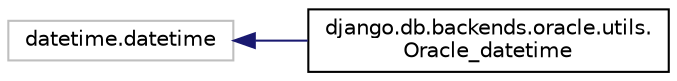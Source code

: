 digraph "Graphical Class Hierarchy"
{
 // LATEX_PDF_SIZE
  edge [fontname="Helvetica",fontsize="10",labelfontname="Helvetica",labelfontsize="10"];
  node [fontname="Helvetica",fontsize="10",shape=record];
  rankdir="LR";
  Node1022 [label="datetime.datetime",height=0.2,width=0.4,color="grey75", fillcolor="white", style="filled",tooltip=" "];
  Node1022 -> Node0 [dir="back",color="midnightblue",fontsize="10",style="solid",fontname="Helvetica"];
  Node0 [label="django.db.backends.oracle.utils.\lOracle_datetime",height=0.2,width=0.4,color="black", fillcolor="white", style="filled",URL="$db/d85/classdjango_1_1db_1_1backends_1_1oracle_1_1utils_1_1_oracle__datetime.html",tooltip=" "];
}
